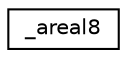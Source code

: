 digraph "Graphical Class Hierarchy"
{
 // INTERACTIVE_SVG=YES
 // LATEX_PDF_SIZE
  edge [fontname="Helvetica",fontsize="10",labelfontname="Helvetica",labelfontsize="10"];
  node [fontname="Helvetica",fontsize="10",shape=record];
  rankdir="LR";
  Node0 [label="_areal8",height=0.2,width=0.4,color="black", fillcolor="white", style="filled",URL="$struct__areal8.html",tooltip=" "];
}
